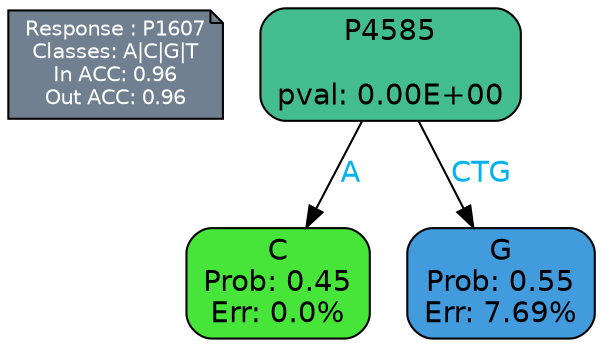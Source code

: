 digraph Tree {
node [shape=box, style="filled, rounded", color="black", fontname=helvetica] ;
graph [ranksep=equally, splines=polylines, bgcolor=transparent, dpi=600] ;
edge [fontname=helvetica] ;
LEGEND [label="Response : P1607
Classes: A|C|G|T
In ACC: 0.96
Out ACC: 0.96
",shape=note,align=left,style=filled,fillcolor="slategray",fontcolor="white",fontsize=10];1 [label="P4585

pval: 0.00E+00", fillcolor="#44bc92"] ;
2 [label="C
Prob: 0.45
Err: 0.0%", fillcolor="#47e539"] ;
3 [label="G
Prob: 0.55
Err: 7.69%", fillcolor="#419bdc"] ;
1 -> 2 [label="A",fontcolor=deepskyblue2] ;
1 -> 3 [label="CTG",fontcolor=deepskyblue2] ;
{rank = same; 2;3;}{rank = same; LEGEND;1;}}